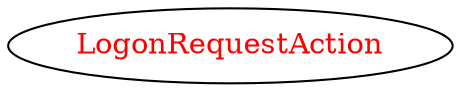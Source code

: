 digraph dependencyGraph {
 concentrate=true;
 ranksep="2.0";
 rankdir="LR"; 
 splines="ortho";
"LogonRequestAction" [fontcolor="red"];
}